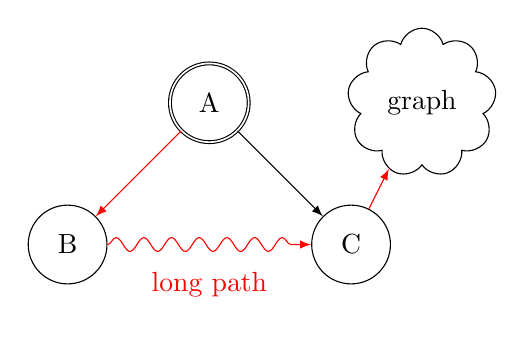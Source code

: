 \begin{tikzpicture}[x=1.8cm,y=-1.8cm,minimum size=1cm]
    \node[draw, circle, double] (a) at (2,0) {A};
    \node[draw, circle] (b) at (1,1) {B};
    \node[draw, circle] (c) at (3,1) {C};

    \node[draw, cloud, cloud puffs=9] (e) at (3.5,0) {graph};

    \draw[->, >=latex, red] (a) -- (b);
    \draw[->, >=latex] (b)
    edge [decoration={snake,post length=5pt}, decorate, red]
    node [below] {long path} (c);

    \draw[->, >=latex] (a) -- (c);
    \draw[->, >=latex, red] (c) -- (e);
\end{tikzpicture}
